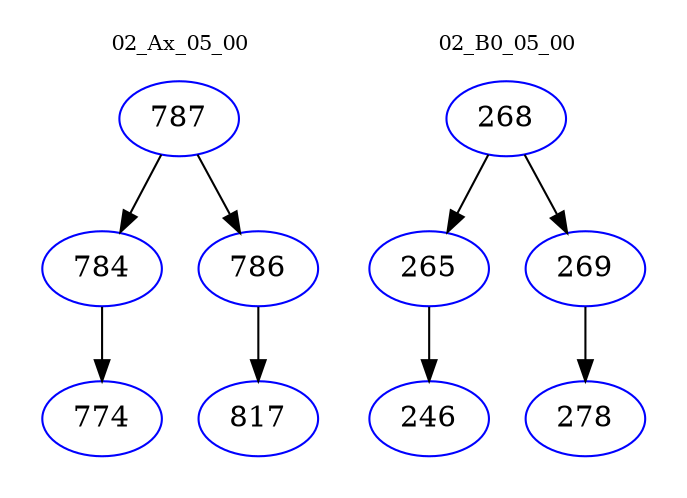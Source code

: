 digraph{
subgraph cluster_0 {
color = white
label = "02_Ax_05_00";
fontsize=10;
T0_787 [label="787", color="blue"]
T0_787 -> T0_784 [color="black"]
T0_784 [label="784", color="blue"]
T0_784 -> T0_774 [color="black"]
T0_774 [label="774", color="blue"]
T0_787 -> T0_786 [color="black"]
T0_786 [label="786", color="blue"]
T0_786 -> T0_817 [color="black"]
T0_817 [label="817", color="blue"]
}
subgraph cluster_1 {
color = white
label = "02_B0_05_00";
fontsize=10;
T1_268 [label="268", color="blue"]
T1_268 -> T1_265 [color="black"]
T1_265 [label="265", color="blue"]
T1_265 -> T1_246 [color="black"]
T1_246 [label="246", color="blue"]
T1_268 -> T1_269 [color="black"]
T1_269 [label="269", color="blue"]
T1_269 -> T1_278 [color="black"]
T1_278 [label="278", color="blue"]
}
}
